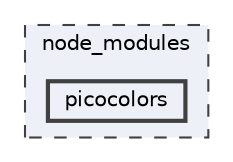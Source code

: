 digraph "node_modules/picocolors"
{
 // LATEX_PDF_SIZE
  bgcolor="transparent";
  edge [fontname=Helvetica,fontsize=10,labelfontname=Helvetica,labelfontsize=10];
  node [fontname=Helvetica,fontsize=10,shape=box,height=0.2,width=0.4];
  compound=true
  subgraph clusterdir_acd06b18086a0dd2ae699b1e0b775be8 {
    graph [ bgcolor="#edf0f7", pencolor="grey25", label="node_modules", fontname=Helvetica,fontsize=10 style="filled,dashed", URL="dir_acd06b18086a0dd2ae699b1e0b775be8.html",tooltip=""]
  dir_dba109dbb2d6cba37e3a183f2348d522 [label="picocolors", fillcolor="#edf0f7", color="grey25", style="filled,bold", URL="dir_dba109dbb2d6cba37e3a183f2348d522.html",tooltip=""];
  }
}
